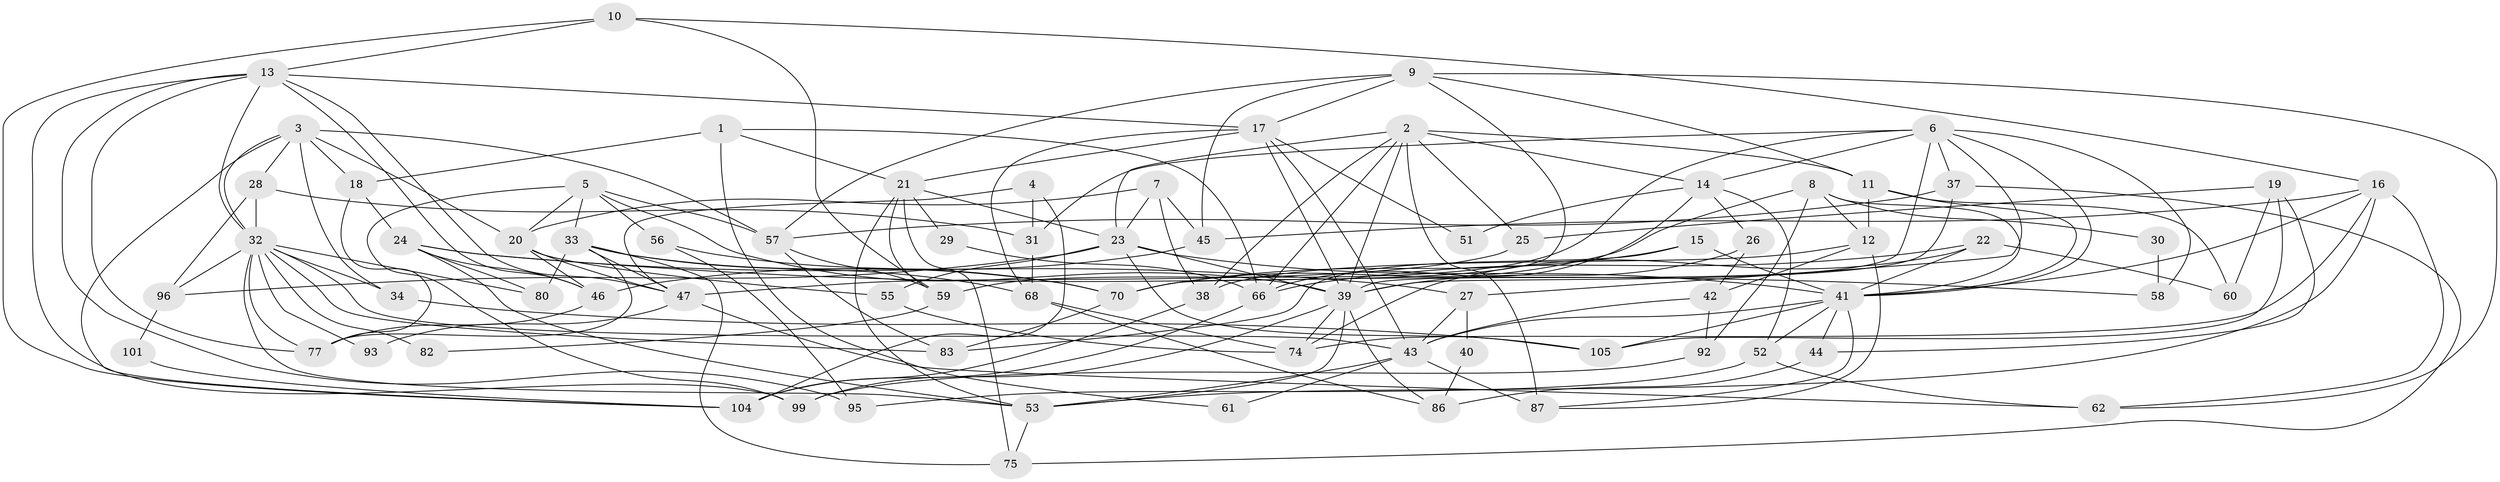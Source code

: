 // original degree distribution, {4: 0.2962962962962963, 6: 0.09259259259259259, 3: 0.26851851851851855, 5: 0.17592592592592593, 2: 0.12962962962962962, 8: 0.018518518518518517, 11: 0.009259259259259259, 7: 0.009259259259259259}
// Generated by graph-tools (version 1.1) at 2025/18/03/04/25 18:18:47]
// undirected, 75 vertices, 180 edges
graph export_dot {
graph [start="1"]
  node [color=gray90,style=filled];
  1;
  2 [super="+81"];
  3 [super="+54+69"];
  4;
  5;
  6 [super="+76"];
  7 [super="+48"];
  8 [super="+73"];
  9;
  10;
  11 [super="+65"];
  12 [super="+67"];
  13 [super="+72"];
  14;
  15;
  16 [super="+71"];
  17;
  18 [super="+94"];
  19;
  20 [super="+36"];
  21 [super="+107"];
  22;
  23 [super="+50"];
  24;
  25;
  26;
  27;
  28 [super="+35"];
  29;
  30;
  31;
  32 [super="+64"];
  33;
  34;
  37;
  38;
  39 [super="+79+84+85"];
  40;
  41 [super="+102+89+49"];
  42;
  43 [super="+63+78"];
  44;
  45;
  46;
  47 [super="+90"];
  51;
  52;
  53 [super="+103"];
  55;
  56;
  57 [super="+100"];
  58;
  59;
  60;
  61;
  62;
  66 [super="+98"];
  68;
  70;
  74;
  75 [super="+88"];
  77;
  80;
  82;
  83 [super="+97"];
  86;
  87;
  92;
  93;
  95;
  96;
  99;
  101;
  104;
  105;
  1 -- 18;
  1 -- 61;
  1 -- 66;
  1 -- 21;
  2 -- 25;
  2 -- 11;
  2 -- 14;
  2 -- 38;
  2 -- 23;
  2 -- 66;
  2 -- 87;
  2 -- 39;
  3 -- 104;
  3 -- 34;
  3 -- 20;
  3 -- 18;
  3 -- 32;
  3 -- 28;
  3 -- 57;
  4 -- 31;
  4 -- 104;
  4 -- 47;
  5 -- 99;
  5 -- 33;
  5 -- 56;
  5 -- 20;
  5 -- 39;
  5 -- 57;
  6 -- 27;
  6 -- 31;
  6 -- 39;
  6 -- 37;
  6 -- 41;
  6 -- 58;
  6 -- 59;
  6 -- 14;
  7 -- 38;
  7 -- 45;
  7 -- 23;
  7 -- 20;
  8 -- 30;
  8 -- 92;
  8 -- 70;
  8 -- 41;
  8 -- 12;
  9 -- 62;
  9 -- 17;
  9 -- 45;
  9 -- 70;
  9 -- 11;
  9 -- 57;
  10 -- 16;
  10 -- 59;
  10 -- 104;
  10 -- 13;
  11 -- 12;
  11 -- 60;
  11 -- 41;
  12 -- 87;
  12 -- 42;
  12 -- 38;
  13 -- 17;
  13 -- 77;
  13 -- 32;
  13 -- 99;
  13 -- 95;
  13 -- 46;
  13 -- 47;
  14 -- 52;
  14 -- 26;
  14 -- 51;
  14 -- 66;
  15 -- 83;
  15 -- 70;
  15 -- 41;
  16 -- 74 [weight=2];
  16 -- 41;
  16 -- 53;
  16 -- 45;
  16 -- 62;
  17 -- 51;
  17 -- 68;
  17 -- 43;
  17 -- 21;
  17 -- 39;
  18 -- 24;
  18 -- 77;
  19 -- 60;
  19 -- 105;
  19 -- 25;
  19 -- 44;
  20 -- 55;
  20 -- 46;
  20 -- 47;
  21 -- 59;
  21 -- 29;
  21 -- 53;
  21 -- 23;
  21 -- 75;
  22 -- 41;
  22 -- 74;
  22 -- 60;
  22 -- 66;
  23 -- 96;
  23 -- 105;
  23 -- 55;
  23 -- 41;
  23 -- 39;
  24 -- 53;
  24 -- 80;
  24 -- 27;
  24 -- 46;
  24 -- 58;
  25 -- 47;
  26 -- 42;
  26 -- 39;
  27 -- 40;
  27 -- 43;
  28 -- 31;
  28 -- 96;
  28 -- 32;
  29 -- 66;
  30 -- 58;
  31 -- 68;
  32 -- 34;
  32 -- 80;
  32 -- 93;
  32 -- 96;
  32 -- 43 [weight=2];
  32 -- 82;
  32 -- 77;
  32 -- 83;
  32 -- 53;
  33 -- 77;
  33 -- 47;
  33 -- 68;
  33 -- 70;
  33 -- 75;
  33 -- 80;
  34 -- 105;
  37 -- 75;
  37 -- 57;
  37 -- 39;
  38 -- 104;
  39 -- 99;
  39 -- 53;
  39 -- 74;
  39 -- 86;
  40 -- 86;
  41 -- 52;
  41 -- 105;
  41 -- 87;
  41 -- 43;
  41 -- 44;
  42 -- 92;
  42 -- 43;
  43 -- 61;
  43 -- 53;
  43 -- 87;
  44 -- 86;
  45 -- 46;
  46 -- 77;
  47 -- 93;
  47 -- 62;
  52 -- 95;
  52 -- 62;
  53 -- 75;
  55 -- 74;
  56 -- 70;
  56 -- 95;
  57 -- 59;
  57 -- 83;
  59 -- 82;
  66 -- 104;
  68 -- 74;
  68 -- 86;
  70 -- 83;
  92 -- 99;
  96 -- 101;
  101 -- 104;
}
